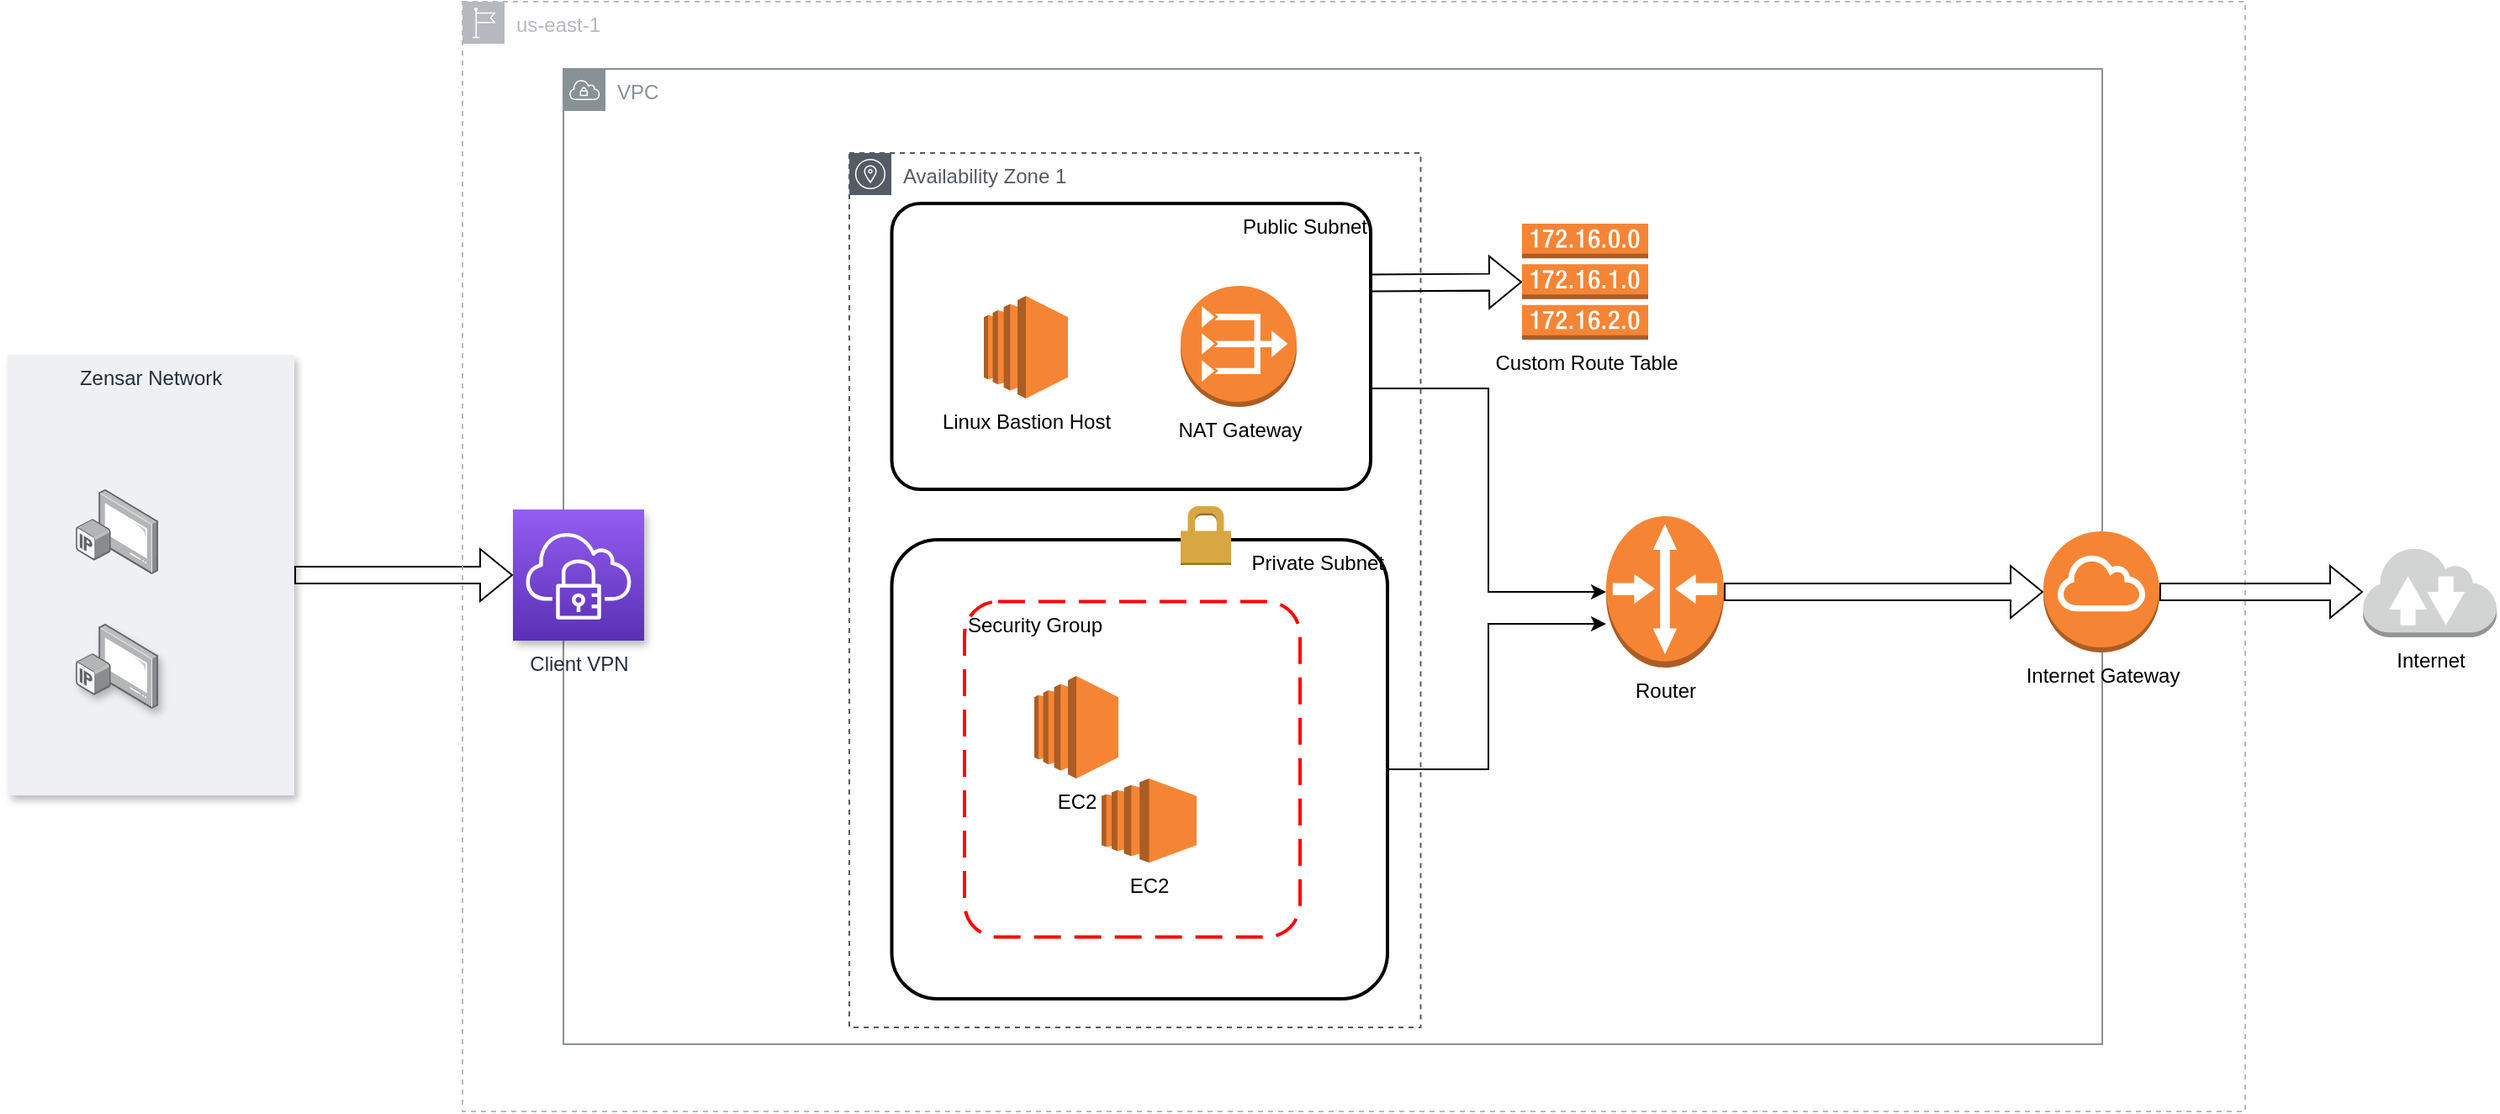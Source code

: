 <mxfile version="20.3.3" type="github" pages="3">
  <diagram id="AxIsbvVjRvXihffBJD2N" name="Page-1">
    <mxGraphModel dx="1773" dy="1705" grid="1" gridSize="10" guides="1" tooltips="1" connect="1" arrows="1" fold="1" page="1" pageScale="1" pageWidth="827" pageHeight="1169" math="0" shadow="0">
      <root>
        <mxCell id="0" />
        <mxCell id="1" parent="0" />
        <mxCell id="D7-wRI5F7GSu051VJa-N-6" style="edgeStyle=none;shape=flexArrow;rounded=0;orthogonalLoop=1;jettySize=auto;html=1;exitX=1;exitY=0.5;exitDx=0;exitDy=0;" parent="1" source="D7-wRI5F7GSu051VJa-N-4" target="D7-wRI5F7GSu051VJa-N-5" edge="1">
          <mxGeometry relative="1" as="geometry" />
        </mxCell>
        <mxCell id="D7-wRI5F7GSu051VJa-N-4" value="Zensar Network" style="fillColor=#EFF0F3;strokeColor=none;dashed=0;verticalAlign=top;fontStyle=0;fontColor=#232F3D;shadow=1;" parent="1" vertex="1">
          <mxGeometry x="-430.4" y="170" width="170.4" height="262" as="geometry" />
        </mxCell>
        <mxCell id="BJrK3le93MI0LKpdmbEM-2" value="us-east-1" style="sketch=0;outlineConnect=0;gradientColor=none;html=1;whiteSpace=wrap;fontSize=12;fontStyle=0;shape=mxgraph.aws4.group;grIcon=mxgraph.aws4.group_region;strokeColor=#B6BABF;fillColor=none;verticalAlign=top;align=left;spacingLeft=30;fontColor=#B6BABF;dashed=1;" parent="1" vertex="1">
          <mxGeometry x="-160" y="-40" width="1060" height="660" as="geometry" />
        </mxCell>
        <mxCell id="BJrK3le93MI0LKpdmbEM-8" value="Availability Zone 1" style="sketch=0;outlineConnect=0;gradientColor=none;html=1;whiteSpace=wrap;fontSize=12;fontStyle=0;shape=mxgraph.aws4.group;grIcon=mxgraph.aws4.group_availability_zone;strokeColor=#545B64;fillColor=none;verticalAlign=top;align=left;spacingLeft=30;fontColor=#545B64;dashed=1;" parent="1" vertex="1">
          <mxGeometry x="70" y="50" width="339.75" height="520" as="geometry" />
        </mxCell>
        <mxCell id="BJrK3le93MI0LKpdmbEM-1" value="VPC" style="sketch=0;outlineConnect=0;gradientColor=none;html=1;whiteSpace=wrap;fontSize=12;fontStyle=0;shape=mxgraph.aws4.group;grIcon=mxgraph.aws4.group_vpc;strokeColor=#879196;fillColor=none;verticalAlign=top;align=left;spacingLeft=30;fontColor=#879196;dashed=0;" parent="1" vertex="1">
          <mxGeometry x="-100" width="915" height="580" as="geometry" />
        </mxCell>
        <mxCell id="BJrK3le93MI0LKpdmbEM-13" value="Security Group" style="rounded=1;arcSize=10;dashed=1;strokeColor=#ff0000;fillColor=none;gradientColor=none;dashPattern=8 4;strokeWidth=2;verticalAlign=top;align=left;" parent="1" vertex="1">
          <mxGeometry x="138.5" y="316.75" width="199.5" height="199.5" as="geometry" />
        </mxCell>
        <mxCell id="BJrK3le93MI0LKpdmbEM-21" style="edgeStyle=orthogonalEdgeStyle;rounded=0;orthogonalLoop=1;jettySize=auto;html=1;" parent="1" source="BJrK3le93MI0LKpdmbEM-12" target="BJrK3le93MI0LKpdmbEM-19" edge="1">
          <mxGeometry relative="1" as="geometry">
            <Array as="points">
              <mxPoint x="450" y="417" />
              <mxPoint x="450" y="330" />
            </Array>
          </mxGeometry>
        </mxCell>
        <mxCell id="BJrK3le93MI0LKpdmbEM-12" value="Private Subnet" style="rounded=1;arcSize=10;dashed=0;fillColor=none;gradientColor=none;strokeWidth=2;verticalAlign=top;align=right;" parent="1" vertex="1">
          <mxGeometry x="95.25" y="280" width="294.75" height="273" as="geometry" />
        </mxCell>
        <mxCell id="BJrK3le93MI0LKpdmbEM-4" value="" style="dashed=0;html=1;shape=mxgraph.aws3.permissions;fillColor=#D9A741;gradientColor=none;dashed=0;" parent="1" vertex="1">
          <mxGeometry x="267" y="260" width="30" height="35" as="geometry" />
        </mxCell>
        <mxCell id="BJrK3le93MI0LKpdmbEM-6" value="EC2" style="outlineConnect=0;dashed=0;verticalLabelPosition=bottom;verticalAlign=top;align=center;html=1;shape=mxgraph.aws3.ec2;fillColor=#F58534;gradientColor=none;" parent="1" vertex="1">
          <mxGeometry x="180" y="361" width="50" height="61" as="geometry" />
        </mxCell>
        <mxCell id="BJrK3le93MI0LKpdmbEM-7" value="EC2" style="outlineConnect=0;dashed=0;verticalLabelPosition=bottom;verticalAlign=top;align=center;html=1;shape=mxgraph.aws3.ec2;fillColor=#F58534;gradientColor=none;" parent="1" vertex="1">
          <mxGeometry x="220" y="422" width="56.5" height="50" as="geometry" />
        </mxCell>
        <mxCell id="BJrK3le93MI0LKpdmbEM-20" style="edgeStyle=orthogonalEdgeStyle;rounded=0;orthogonalLoop=1;jettySize=auto;html=1;exitX=1;exitY=0.5;exitDx=0;exitDy=0;entryX=0;entryY=0.5;entryDx=0;entryDy=0;entryPerimeter=0;" parent="1" source="BJrK3le93MI0LKpdmbEM-16" target="BJrK3le93MI0LKpdmbEM-19" edge="1">
          <mxGeometry relative="1" as="geometry">
            <Array as="points">
              <mxPoint x="380" y="190" />
              <mxPoint x="450" y="190" />
              <mxPoint x="450" y="311" />
            </Array>
          </mxGeometry>
        </mxCell>
        <mxCell id="BJrK3le93MI0LKpdmbEM-28" style="edgeStyle=none;shape=flexArrow;rounded=0;orthogonalLoop=1;jettySize=auto;html=1;" parent="1" target="BJrK3le93MI0LKpdmbEM-18" edge="1">
          <mxGeometry relative="1" as="geometry">
            <mxPoint x="380" y="127.209" as="sourcePoint" />
          </mxGeometry>
        </mxCell>
        <mxCell id="BJrK3le93MI0LKpdmbEM-16" value="Public Subnet" style="rounded=1;arcSize=10;dashed=0;fillColor=none;gradientColor=none;strokeWidth=2;verticalAlign=top;align=right;" parent="1" vertex="1">
          <mxGeometry x="95.25" y="80" width="284.75" height="170" as="geometry" />
        </mxCell>
        <mxCell id="BJrK3le93MI0LKpdmbEM-17" value="NAT Gateway" style="outlineConnect=0;dashed=0;verticalLabelPosition=bottom;verticalAlign=top;align=center;html=1;shape=mxgraph.aws3.vpc_nat_gateway;fillColor=#F58534;gradientColor=none;" parent="1" vertex="1">
          <mxGeometry x="267" y="129" width="69" height="72" as="geometry" />
        </mxCell>
        <mxCell id="BJrK3le93MI0LKpdmbEM-18" value="Custom Route Table" style="outlineConnect=0;dashed=0;verticalLabelPosition=bottom;verticalAlign=top;align=center;html=1;shape=mxgraph.aws3.route_table;fillColor=#F58536;gradientColor=none;" parent="1" vertex="1">
          <mxGeometry x="470" y="92" width="75" height="69" as="geometry" />
        </mxCell>
        <mxCell id="BJrK3le93MI0LKpdmbEM-25" style="edgeStyle=none;shape=flexArrow;rounded=0;orthogonalLoop=1;jettySize=auto;html=1;exitX=1;exitY=0.5;exitDx=0;exitDy=0;exitPerimeter=0;entryX=0;entryY=0.5;entryDx=0;entryDy=0;entryPerimeter=0;" parent="1" source="BJrK3le93MI0LKpdmbEM-19" target="BJrK3le93MI0LKpdmbEM-24" edge="1">
          <mxGeometry relative="1" as="geometry" />
        </mxCell>
        <mxCell id="BJrK3le93MI0LKpdmbEM-19" value="Router" style="outlineConnect=0;dashed=0;verticalLabelPosition=bottom;verticalAlign=top;align=center;html=1;shape=mxgraph.aws3.router;fillColor=#F58534;gradientColor=none;" parent="1" vertex="1">
          <mxGeometry x="520" y="266" width="70" height="90" as="geometry" />
        </mxCell>
        <mxCell id="BJrK3le93MI0LKpdmbEM-27" style="edgeStyle=none;shape=flexArrow;rounded=0;orthogonalLoop=1;jettySize=auto;html=1;" parent="1" source="BJrK3le93MI0LKpdmbEM-24" target="BJrK3le93MI0LKpdmbEM-26" edge="1">
          <mxGeometry relative="1" as="geometry" />
        </mxCell>
        <mxCell id="BJrK3le93MI0LKpdmbEM-24" value="Internet Gateway" style="outlineConnect=0;dashed=0;verticalLabelPosition=bottom;verticalAlign=top;align=center;html=1;shape=mxgraph.aws3.internet_gateway;fillColor=#F58534;gradientColor=none;" parent="1" vertex="1">
          <mxGeometry x="780" y="275" width="69" height="72" as="geometry" />
        </mxCell>
        <mxCell id="BJrK3le93MI0LKpdmbEM-26" value="Internet" style="outlineConnect=0;dashed=0;verticalLabelPosition=bottom;verticalAlign=top;align=center;html=1;shape=mxgraph.aws3.internet_2;fillColor=#D2D3D3;gradientColor=none;" parent="1" vertex="1">
          <mxGeometry x="970" y="284" width="79.5" height="54" as="geometry" />
        </mxCell>
        <mxCell id="D7-wRI5F7GSu051VJa-N-2" value="" style="points=[];aspect=fixed;html=1;align=center;shadow=0;dashed=0;image;image=img/lib/allied_telesis/computer_and_terminals/IP_TV.svg;" parent="1" vertex="1">
          <mxGeometry x="-390" y="250" width="49.2" height="50.4" as="geometry" />
        </mxCell>
        <mxCell id="D7-wRI5F7GSu051VJa-N-3" value="" style="points=[];aspect=fixed;html=1;align=center;shadow=1;dashed=0;image;image=img/lib/allied_telesis/computer_and_terminals/IP_TV.svg;" parent="1" vertex="1">
          <mxGeometry x="-390" y="330" width="49.2" height="50.4" as="geometry" />
        </mxCell>
        <mxCell id="D7-wRI5F7GSu051VJa-N-5" value="Client VPN" style="sketch=0;points=[[0,0,0],[0.25,0,0],[0.5,0,0],[0.75,0,0],[1,0,0],[0,1,0],[0.25,1,0],[0.5,1,0],[0.75,1,0],[1,1,0],[0,0.25,0],[0,0.5,0],[0,0.75,0],[1,0.25,0],[1,0.5,0],[1,0.75,0]];outlineConnect=0;fontColor=#232F3E;gradientColor=#945DF2;gradientDirection=north;fillColor=#5A30B5;strokeColor=#ffffff;dashed=0;verticalLabelPosition=bottom;verticalAlign=top;align=center;html=1;fontSize=12;fontStyle=0;aspect=fixed;shape=mxgraph.aws4.resourceIcon;resIcon=mxgraph.aws4.client_vpn;shadow=1;" parent="1" vertex="1">
          <mxGeometry x="-130" y="262" width="78" height="78" as="geometry" />
        </mxCell>
        <mxCell id="IHiCABmX2Q5fOEHlogPC-1" value="Linux Bastion Host" style="outlineConnect=0;dashed=0;verticalLabelPosition=bottom;verticalAlign=top;align=center;html=1;shape=mxgraph.aws3.ec2;fillColor=#F58534;gradientColor=none;" vertex="1" parent="1">
          <mxGeometry x="150" y="135" width="50" height="61" as="geometry" />
        </mxCell>
      </root>
    </mxGraphModel>
  </diagram>
  <diagram name="Copy of Page-1" id="b5ZkWstMcOkewmqpg0Ry">
    <mxGraphModel dx="1773" dy="1705" grid="1" gridSize="10" guides="1" tooltips="1" connect="1" arrows="1" fold="1" page="1" pageScale="1" pageWidth="827" pageHeight="1169" math="0" shadow="0">
      <root>
        <mxCell id="IfBRLLN11OLvFncDJeYz-0" />
        <mxCell id="IfBRLLN11OLvFncDJeYz-1" parent="IfBRLLN11OLvFncDJeYz-0" />
        <mxCell id="IfBRLLN11OLvFncDJeYz-4" value="us-east-1" style="sketch=0;outlineConnect=0;gradientColor=none;html=1;whiteSpace=wrap;fontSize=12;fontStyle=0;shape=mxgraph.aws4.group;grIcon=mxgraph.aws4.group_region;strokeColor=#B6BABF;fillColor=none;verticalAlign=top;align=left;spacingLeft=30;fontColor=#B6BABF;dashed=1;" parent="IfBRLLN11OLvFncDJeYz-1" vertex="1">
          <mxGeometry x="-350" y="-102.5" width="1230" height="1582.5" as="geometry" />
        </mxCell>
        <mxCell id="IfBRLLN11OLvFncDJeYz-6" value="Dev VPC" style="sketch=0;outlineConnect=0;gradientColor=none;html=1;whiteSpace=wrap;fontSize=12;fontStyle=0;shape=mxgraph.aws4.group;grIcon=mxgraph.aws4.group_vpc;strokeColor=#879196;fillColor=none;verticalAlign=top;align=left;spacingLeft=30;fontColor=#879196;dashed=0;" parent="IfBRLLN11OLvFncDJeYz-1" vertex="1">
          <mxGeometry x="-210" width="1025" height="690" as="geometry" />
        </mxCell>
        <mxCell id="IfBRLLN11OLvFncDJeYz-5" value="Availability Zone 1" style="sketch=0;outlineConnect=0;gradientColor=none;html=1;whiteSpace=wrap;fontSize=12;fontStyle=0;shape=mxgraph.aws4.group;grIcon=mxgraph.aws4.group_availability_zone;strokeColor=#545B64;fillColor=none;verticalAlign=top;align=left;spacingLeft=30;fontColor=#545B64;dashed=1;" parent="IfBRLLN11OLvFncDJeYz-1" vertex="1">
          <mxGeometry x="-140" y="50" width="549.75" height="620" as="geometry" />
        </mxCell>
        <mxCell id="IfBRLLN11OLvFncDJeYz-9" value="Private Subnet" style="rounded=1;arcSize=10;dashed=0;fillColor=none;gradientColor=none;strokeWidth=2;verticalAlign=top;align=right;" parent="IfBRLLN11OLvFncDJeYz-1" vertex="1">
          <mxGeometry x="150" y="280" width="240" height="230" as="geometry" />
        </mxCell>
        <mxCell id="FN4ASxd9f9S_bz-zIkM7-0" style="edgeStyle=orthogonalEdgeStyle;rounded=0;orthogonalLoop=1;jettySize=auto;html=1;" parent="IfBRLLN11OLvFncDJeYz-1" source="IfBRLLN11OLvFncDJeYz-3" target="IfBRLLN11OLvFncDJeYz-25" edge="1">
          <mxGeometry relative="1" as="geometry">
            <Array as="points">
              <mxPoint x="-390" y="630" />
              <mxPoint x="-390" y="290" />
            </Array>
          </mxGeometry>
        </mxCell>
        <mxCell id="FN4ASxd9f9S_bz-zIkM7-1" style="edgeStyle=orthogonalEdgeStyle;rounded=0;orthogonalLoop=1;jettySize=auto;html=1;entryX=0;entryY=0.5;entryDx=0;entryDy=0;entryPerimeter=0;" parent="IfBRLLN11OLvFncDJeYz-1" source="IfBRLLN11OLvFncDJeYz-3" target="I_sQxBT2GihBR5fLG9AF-30" edge="1">
          <mxGeometry relative="1" as="geometry" />
        </mxCell>
        <mxCell id="IfBRLLN11OLvFncDJeYz-3" value="Zensar Network" style="fillColor=#EFF0F3;strokeColor=none;dashed=0;verticalAlign=top;fontStyle=0;fontColor=#232F3D;shadow=1;" parent="IfBRLLN11OLvFncDJeYz-1" vertex="1">
          <mxGeometry x="-700" y="562" width="170.4" height="262" as="geometry" />
        </mxCell>
        <mxCell id="IfBRLLN11OLvFncDJeYz-7" value="Security Group" style="rounded=1;arcSize=10;dashed=1;strokeColor=#ff0000;fillColor=none;gradientColor=none;dashPattern=8 4;strokeWidth=2;verticalAlign=top;align=left;" parent="IfBRLLN11OLvFncDJeYz-1" vertex="1">
          <mxGeometry x="190" y="316.75" width="148" height="173.25" as="geometry" />
        </mxCell>
        <mxCell id="IfBRLLN11OLvFncDJeYz-8" style="edgeStyle=orthogonalEdgeStyle;rounded=0;orthogonalLoop=1;jettySize=auto;html=1;" parent="IfBRLLN11OLvFncDJeYz-1" source="IfBRLLN11OLvFncDJeYz-9" edge="1">
          <mxGeometry relative="1" as="geometry">
            <Array as="points">
              <mxPoint x="450" y="417" />
              <mxPoint x="450" y="330" />
            </Array>
            <mxPoint x="450" y="290" as="targetPoint" />
          </mxGeometry>
        </mxCell>
        <mxCell id="IfBRLLN11OLvFncDJeYz-10" value="" style="dashed=0;html=1;shape=mxgraph.aws3.permissions;fillColor=#D9A741;gradientColor=none;dashed=0;" parent="IfBRLLN11OLvFncDJeYz-1" vertex="1">
          <mxGeometry x="267" y="260" width="30" height="35" as="geometry" />
        </mxCell>
        <mxCell id="IfBRLLN11OLvFncDJeYz-11" value="EC2" style="outlineConnect=0;dashed=0;verticalLabelPosition=bottom;verticalAlign=top;align=center;html=1;shape=mxgraph.aws3.ec2;fillColor=#F58534;gradientColor=none;" parent="IfBRLLN11OLvFncDJeYz-1" vertex="1">
          <mxGeometry x="190" y="347" width="50" height="61" as="geometry" />
        </mxCell>
        <mxCell id="IfBRLLN11OLvFncDJeYz-12" value="EC2" style="outlineConnect=0;dashed=0;verticalLabelPosition=bottom;verticalAlign=top;align=center;html=1;shape=mxgraph.aws3.ec2;fillColor=#F58534;gradientColor=none;" parent="IfBRLLN11OLvFncDJeYz-1" vertex="1">
          <mxGeometry x="253.75" y="400" width="56.5" height="50" as="geometry" />
        </mxCell>
        <mxCell id="IfBRLLN11OLvFncDJeYz-13" style="edgeStyle=orthogonalEdgeStyle;rounded=0;orthogonalLoop=1;jettySize=auto;html=1;exitX=1;exitY=0.5;exitDx=0;exitDy=0;entryX=0;entryY=0.5;entryDx=0;entryDy=0;entryPerimeter=0;" parent="IfBRLLN11OLvFncDJeYz-1" source="IfBRLLN11OLvFncDJeYz-15" target="IfBRLLN11OLvFncDJeYz-19" edge="1">
          <mxGeometry relative="1" as="geometry" />
        </mxCell>
        <mxCell id="IfBRLLN11OLvFncDJeYz-14" style="edgeStyle=none;shape=flexArrow;rounded=0;orthogonalLoop=1;jettySize=auto;html=1;" parent="IfBRLLN11OLvFncDJeYz-1" target="IfBRLLN11OLvFncDJeYz-17" edge="1">
          <mxGeometry relative="1" as="geometry">
            <mxPoint x="380" y="127.209" as="sourcePoint" />
          </mxGeometry>
        </mxCell>
        <mxCell id="IfBRLLN11OLvFncDJeYz-15" value="Public Subnet" style="rounded=1;arcSize=10;dashed=0;fillColor=none;gradientColor=none;strokeWidth=2;verticalAlign=top;align=right;" parent="IfBRLLN11OLvFncDJeYz-1" vertex="1">
          <mxGeometry x="95.25" y="80" width="284.75" height="170" as="geometry" />
        </mxCell>
        <mxCell id="IfBRLLN11OLvFncDJeYz-16" value="NAT Gateway" style="outlineConnect=0;dashed=0;verticalLabelPosition=bottom;verticalAlign=top;align=center;html=1;shape=mxgraph.aws3.vpc_nat_gateway;fillColor=#F58534;gradientColor=none;" parent="IfBRLLN11OLvFncDJeYz-1" vertex="1">
          <mxGeometry x="267" y="129" width="69" height="72" as="geometry" />
        </mxCell>
        <mxCell id="IfBRLLN11OLvFncDJeYz-17" value="Custom Route Table" style="outlineConnect=0;dashed=0;verticalLabelPosition=bottom;verticalAlign=top;align=center;html=1;shape=mxgraph.aws3.route_table;fillColor=#F58536;gradientColor=none;" parent="IfBRLLN11OLvFncDJeYz-1" vertex="1">
          <mxGeometry x="470" y="92" width="75" height="69" as="geometry" />
        </mxCell>
        <mxCell id="IfBRLLN11OLvFncDJeYz-18" style="edgeStyle=none;shape=flexArrow;rounded=0;orthogonalLoop=1;jettySize=auto;html=1;exitX=1;exitY=0.5;exitDx=0;exitDy=0;exitPerimeter=0;entryX=0;entryY=0.5;entryDx=0;entryDy=0;entryPerimeter=0;" parent="IfBRLLN11OLvFncDJeYz-1" source="IfBRLLN11OLvFncDJeYz-19" target="IfBRLLN11OLvFncDJeYz-21" edge="1">
          <mxGeometry relative="1" as="geometry" />
        </mxCell>
        <mxCell id="IfBRLLN11OLvFncDJeYz-19" value="Router" style="outlineConnect=0;dashed=0;verticalLabelPosition=bottom;verticalAlign=top;align=center;html=1;shape=mxgraph.aws3.router;fillColor=#F58534;gradientColor=none;" parent="IfBRLLN11OLvFncDJeYz-1" vertex="1">
          <mxGeometry x="520" y="266" width="70" height="90" as="geometry" />
        </mxCell>
        <mxCell id="IfBRLLN11OLvFncDJeYz-20" style="edgeStyle=none;shape=flexArrow;rounded=0;orthogonalLoop=1;jettySize=auto;html=1;" parent="IfBRLLN11OLvFncDJeYz-1" source="IfBRLLN11OLvFncDJeYz-21" target="IfBRLLN11OLvFncDJeYz-22" edge="1">
          <mxGeometry relative="1" as="geometry" />
        </mxCell>
        <mxCell id="IfBRLLN11OLvFncDJeYz-21" value="Internet Gateway" style="outlineConnect=0;dashed=0;verticalLabelPosition=bottom;verticalAlign=top;align=center;html=1;shape=mxgraph.aws3.internet_gateway;fillColor=#F58534;gradientColor=none;" parent="IfBRLLN11OLvFncDJeYz-1" vertex="1">
          <mxGeometry x="780" y="275" width="69" height="72" as="geometry" />
        </mxCell>
        <mxCell id="IfBRLLN11OLvFncDJeYz-22" value="Internet" style="outlineConnect=0;dashed=0;verticalLabelPosition=bottom;verticalAlign=top;align=center;html=1;shape=mxgraph.aws3.internet_2;fillColor=#D2D3D3;gradientColor=none;" parent="IfBRLLN11OLvFncDJeYz-1" vertex="1">
          <mxGeometry x="1040" y="690" width="79.5" height="54" as="geometry" />
        </mxCell>
        <mxCell id="IfBRLLN11OLvFncDJeYz-23" value="" style="points=[];aspect=fixed;html=1;align=center;shadow=0;dashed=0;image;image=img/lib/allied_telesis/computer_and_terminals/IP_TV.svg;" parent="IfBRLLN11OLvFncDJeYz-1" vertex="1">
          <mxGeometry x="-655.4" y="621.6" width="49.2" height="50.4" as="geometry" />
        </mxCell>
        <mxCell id="IfBRLLN11OLvFncDJeYz-24" value="" style="points=[];aspect=fixed;html=1;align=center;shadow=1;dashed=0;image;image=img/lib/allied_telesis/computer_and_terminals/IP_TV.svg;" parent="IfBRLLN11OLvFncDJeYz-1" vertex="1">
          <mxGeometry x="-655.4" y="701.6" width="49.2" height="50.4" as="geometry" />
        </mxCell>
        <mxCell id="IfBRLLN11OLvFncDJeYz-25" value="Client VPN" style="sketch=0;points=[[0,0,0],[0.25,0,0],[0.5,0,0],[0.75,0,0],[1,0,0],[0,1,0],[0.25,1,0],[0.5,1,0],[0.75,1,0],[1,1,0],[0,0.25,0],[0,0.5,0],[0,0.75,0],[1,0.25,0],[1,0.5,0],[1,0.75,0]];outlineConnect=0;fontColor=#232F3E;gradientColor=#945DF2;gradientDirection=north;fillColor=#5A30B5;strokeColor=#ffffff;dashed=0;verticalLabelPosition=bottom;verticalAlign=top;align=center;html=1;fontSize=12;fontStyle=0;aspect=fixed;shape=mxgraph.aws4.resourceIcon;resIcon=mxgraph.aws4.client_vpn;shadow=1;" parent="IfBRLLN11OLvFncDJeYz-1" vertex="1">
          <mxGeometry x="-254.2" y="253" width="78" height="78" as="geometry" />
        </mxCell>
        <mxCell id="I_sQxBT2GihBR5fLG9AF-2" value="Private Subnet" style="rounded=1;arcSize=10;dashed=0;fillColor=none;gradientColor=none;strokeWidth=2;verticalAlign=top;align=right;" parent="IfBRLLN11OLvFncDJeYz-1" vertex="1">
          <mxGeometry x="-103" y="284" width="240" height="230" as="geometry" />
        </mxCell>
        <mxCell id="I_sQxBT2GihBR5fLG9AF-3" value="Security Group" style="rounded=1;arcSize=10;dashed=1;strokeColor=#ff0000;fillColor=none;gradientColor=none;dashPattern=8 4;strokeWidth=2;verticalAlign=top;align=left;" parent="IfBRLLN11OLvFncDJeYz-1" vertex="1">
          <mxGeometry x="-63" y="320.75" width="148" height="173.25" as="geometry" />
        </mxCell>
        <mxCell id="I_sQxBT2GihBR5fLG9AF-6" value="" style="dashed=0;html=1;shape=mxgraph.aws3.permissions;fillColor=#D9A741;gradientColor=none;dashed=0;" parent="IfBRLLN11OLvFncDJeYz-1" vertex="1">
          <mxGeometry x="10" y="265.6" width="30" height="35" as="geometry" />
        </mxCell>
        <mxCell id="I_sQxBT2GihBR5fLG9AF-7" value="RDS" style="outlineConnect=0;dashed=0;verticalLabelPosition=bottom;verticalAlign=top;align=center;html=1;shape=mxgraph.aws3.rds;fillColor=#2E73B8;gradientColor=none;" parent="IfBRLLN11OLvFncDJeYz-1" vertex="1">
          <mxGeometry x="-32" y="359" width="72" height="81" as="geometry" />
        </mxCell>
        <mxCell id="I_sQxBT2GihBR5fLG9AF-10" value="AT VPC" style="sketch=0;outlineConnect=0;gradientColor=none;html=1;whiteSpace=wrap;fontSize=12;fontStyle=0;shape=mxgraph.aws4.group;grIcon=mxgraph.aws4.group_vpc;strokeColor=#879196;fillColor=none;verticalAlign=top;align=left;spacingLeft=30;fontColor=#879196;dashed=0;" parent="IfBRLLN11OLvFncDJeYz-1" vertex="1">
          <mxGeometry x="-209" y="732" width="1025" height="690" as="geometry" />
        </mxCell>
        <mxCell id="I_sQxBT2GihBR5fLG9AF-11" value="Availability Zone 1" style="sketch=0;outlineConnect=0;gradientColor=none;html=1;whiteSpace=wrap;fontSize=12;fontStyle=0;shape=mxgraph.aws4.group;grIcon=mxgraph.aws4.group_availability_zone;strokeColor=#545B64;fillColor=none;verticalAlign=top;align=left;spacingLeft=30;fontColor=#545B64;dashed=1;" parent="IfBRLLN11OLvFncDJeYz-1" vertex="1">
          <mxGeometry x="-139" y="782" width="549.75" height="620" as="geometry" />
        </mxCell>
        <mxCell id="I_sQxBT2GihBR5fLG9AF-12" value="Private Subnet" style="rounded=1;arcSize=10;dashed=0;fillColor=none;gradientColor=none;strokeWidth=2;verticalAlign=top;align=right;" parent="IfBRLLN11OLvFncDJeYz-1" vertex="1">
          <mxGeometry x="151" y="1012" width="240" height="230" as="geometry" />
        </mxCell>
        <mxCell id="I_sQxBT2GihBR5fLG9AF-13" value="Security Group" style="rounded=1;arcSize=10;dashed=1;strokeColor=#ff0000;fillColor=none;gradientColor=none;dashPattern=8 4;strokeWidth=2;verticalAlign=top;align=left;" parent="IfBRLLN11OLvFncDJeYz-1" vertex="1">
          <mxGeometry x="191" y="1048.75" width="148" height="173.25" as="geometry" />
        </mxCell>
        <mxCell id="I_sQxBT2GihBR5fLG9AF-14" style="edgeStyle=orthogonalEdgeStyle;rounded=0;orthogonalLoop=1;jettySize=auto;html=1;" parent="IfBRLLN11OLvFncDJeYz-1" source="I_sQxBT2GihBR5fLG9AF-12" edge="1">
          <mxGeometry relative="1" as="geometry">
            <Array as="points">
              <mxPoint x="451" y="1149" />
              <mxPoint x="451" y="1062" />
            </Array>
            <mxPoint x="451" y="1022" as="targetPoint" />
          </mxGeometry>
        </mxCell>
        <mxCell id="I_sQxBT2GihBR5fLG9AF-15" value="" style="dashed=0;html=1;shape=mxgraph.aws3.permissions;fillColor=#D9A741;gradientColor=none;dashed=0;" parent="IfBRLLN11OLvFncDJeYz-1" vertex="1">
          <mxGeometry x="268" y="992" width="30" height="35" as="geometry" />
        </mxCell>
        <mxCell id="I_sQxBT2GihBR5fLG9AF-16" value="EC2" style="outlineConnect=0;dashed=0;verticalLabelPosition=bottom;verticalAlign=top;align=center;html=1;shape=mxgraph.aws3.ec2;fillColor=#F58534;gradientColor=none;" parent="IfBRLLN11OLvFncDJeYz-1" vertex="1">
          <mxGeometry x="191" y="1079" width="50" height="61" as="geometry" />
        </mxCell>
        <mxCell id="I_sQxBT2GihBR5fLG9AF-17" value="EC2" style="outlineConnect=0;dashed=0;verticalLabelPosition=bottom;verticalAlign=top;align=center;html=1;shape=mxgraph.aws3.ec2;fillColor=#F58534;gradientColor=none;" parent="IfBRLLN11OLvFncDJeYz-1" vertex="1">
          <mxGeometry x="254.75" y="1132" width="56.5" height="50" as="geometry" />
        </mxCell>
        <mxCell id="I_sQxBT2GihBR5fLG9AF-18" style="edgeStyle=orthogonalEdgeStyle;rounded=0;orthogonalLoop=1;jettySize=auto;html=1;exitX=1;exitY=0.5;exitDx=0;exitDy=0;entryX=0;entryY=0.5;entryDx=0;entryDy=0;entryPerimeter=0;" parent="IfBRLLN11OLvFncDJeYz-1" source="I_sQxBT2GihBR5fLG9AF-20" target="I_sQxBT2GihBR5fLG9AF-24" edge="1">
          <mxGeometry relative="1" as="geometry" />
        </mxCell>
        <mxCell id="I_sQxBT2GihBR5fLG9AF-19" style="edgeStyle=none;shape=flexArrow;rounded=0;orthogonalLoop=1;jettySize=auto;html=1;" parent="IfBRLLN11OLvFncDJeYz-1" target="I_sQxBT2GihBR5fLG9AF-22" edge="1">
          <mxGeometry relative="1" as="geometry">
            <mxPoint x="381" y="859.209" as="sourcePoint" />
          </mxGeometry>
        </mxCell>
        <mxCell id="I_sQxBT2GihBR5fLG9AF-20" value="Public Subnet" style="rounded=1;arcSize=10;dashed=0;fillColor=none;gradientColor=none;strokeWidth=2;verticalAlign=top;align=right;" parent="IfBRLLN11OLvFncDJeYz-1" vertex="1">
          <mxGeometry x="96.25" y="812" width="284.75" height="170" as="geometry" />
        </mxCell>
        <mxCell id="I_sQxBT2GihBR5fLG9AF-21" value="NAT Gateway" style="outlineConnect=0;dashed=0;verticalLabelPosition=bottom;verticalAlign=top;align=center;html=1;shape=mxgraph.aws3.vpc_nat_gateway;fillColor=#F58534;gradientColor=none;" parent="IfBRLLN11OLvFncDJeYz-1" vertex="1">
          <mxGeometry x="268" y="861" width="69" height="72" as="geometry" />
        </mxCell>
        <mxCell id="I_sQxBT2GihBR5fLG9AF-22" value="Custom Route Table" style="outlineConnect=0;dashed=0;verticalLabelPosition=bottom;verticalAlign=top;align=center;html=1;shape=mxgraph.aws3.route_table;fillColor=#F58536;gradientColor=none;" parent="IfBRLLN11OLvFncDJeYz-1" vertex="1">
          <mxGeometry x="471" y="824" width="75" height="69" as="geometry" />
        </mxCell>
        <mxCell id="I_sQxBT2GihBR5fLG9AF-23" style="edgeStyle=none;shape=flexArrow;rounded=0;orthogonalLoop=1;jettySize=auto;html=1;exitX=1;exitY=0.5;exitDx=0;exitDy=0;exitPerimeter=0;entryX=0;entryY=0.5;entryDx=0;entryDy=0;entryPerimeter=0;" parent="IfBRLLN11OLvFncDJeYz-1" source="I_sQxBT2GihBR5fLG9AF-24" target="I_sQxBT2GihBR5fLG9AF-26" edge="1">
          <mxGeometry relative="1" as="geometry" />
        </mxCell>
        <mxCell id="I_sQxBT2GihBR5fLG9AF-24" value="Router" style="outlineConnect=0;dashed=0;verticalLabelPosition=bottom;verticalAlign=top;align=center;html=1;shape=mxgraph.aws3.router;fillColor=#F58534;gradientColor=none;" parent="IfBRLLN11OLvFncDJeYz-1" vertex="1">
          <mxGeometry x="521" y="998" width="70" height="90" as="geometry" />
        </mxCell>
        <mxCell id="I_sQxBT2GihBR5fLG9AF-25" style="edgeStyle=none;shape=flexArrow;rounded=0;orthogonalLoop=1;jettySize=auto;html=1;" parent="IfBRLLN11OLvFncDJeYz-1" source="I_sQxBT2GihBR5fLG9AF-26" target="IfBRLLN11OLvFncDJeYz-22" edge="1">
          <mxGeometry relative="1" as="geometry" />
        </mxCell>
        <mxCell id="I_sQxBT2GihBR5fLG9AF-26" value="Internet Gateway" style="outlineConnect=0;dashed=0;verticalLabelPosition=bottom;verticalAlign=top;align=center;html=1;shape=mxgraph.aws3.internet_gateway;fillColor=#F58534;gradientColor=none;" parent="IfBRLLN11OLvFncDJeYz-1" vertex="1">
          <mxGeometry x="781" y="1007" width="69" height="72" as="geometry" />
        </mxCell>
        <mxCell id="I_sQxBT2GihBR5fLG9AF-30" value="Client VPN" style="sketch=0;points=[[0,0,0],[0.25,0,0],[0.5,0,0],[0.75,0,0],[1,0,0],[0,1,0],[0.25,1,0],[0.5,1,0],[0.75,1,0],[1,1,0],[0,0.25,0],[0,0.5,0],[0,0.75,0],[1,0.25,0],[1,0.5,0],[1,0.75,0]];outlineConnect=0;fontColor=#232F3E;gradientColor=#945DF2;gradientDirection=north;fillColor=#5A30B5;strokeColor=#ffffff;dashed=0;verticalLabelPosition=bottom;verticalAlign=top;align=center;html=1;fontSize=12;fontStyle=0;aspect=fixed;shape=mxgraph.aws4.resourceIcon;resIcon=mxgraph.aws4.client_vpn;shadow=1;" parent="IfBRLLN11OLvFncDJeYz-1" vertex="1">
          <mxGeometry x="-253.2" y="985" width="78" height="78" as="geometry" />
        </mxCell>
        <mxCell id="I_sQxBT2GihBR5fLG9AF-31" value="Private Subnet" style="rounded=1;arcSize=10;dashed=0;fillColor=none;gradientColor=none;strokeWidth=2;verticalAlign=top;align=right;" parent="IfBRLLN11OLvFncDJeYz-1" vertex="1">
          <mxGeometry x="-102" y="1016" width="240" height="230" as="geometry" />
        </mxCell>
        <mxCell id="I_sQxBT2GihBR5fLG9AF-32" value="Security Group" style="rounded=1;arcSize=10;dashed=1;strokeColor=#ff0000;fillColor=none;gradientColor=none;dashPattern=8 4;strokeWidth=2;verticalAlign=top;align=left;" parent="IfBRLLN11OLvFncDJeYz-1" vertex="1">
          <mxGeometry x="-62" y="1052.75" width="148" height="173.25" as="geometry" />
        </mxCell>
        <mxCell id="I_sQxBT2GihBR5fLG9AF-33" value="" style="dashed=0;html=1;shape=mxgraph.aws3.permissions;fillColor=#D9A741;gradientColor=none;dashed=0;" parent="IfBRLLN11OLvFncDJeYz-1" vertex="1">
          <mxGeometry x="11" y="997.6" width="30" height="35" as="geometry" />
        </mxCell>
        <mxCell id="I_sQxBT2GihBR5fLG9AF-34" value="RDS" style="outlineConnect=0;dashed=0;verticalLabelPosition=bottom;verticalAlign=top;align=center;html=1;shape=mxgraph.aws3.rds;fillColor=#2E73B8;gradientColor=none;" parent="IfBRLLN11OLvFncDJeYz-1" vertex="1">
          <mxGeometry x="-31" y="1091" width="72" height="81" as="geometry" />
        </mxCell>
      </root>
    </mxGraphModel>
  </diagram>
  <diagram name="bastion" id="8A7XYBQxlTzoIDVEHbru">
    <mxGraphModel dx="1773" dy="1648" grid="1" gridSize="10" guides="1" tooltips="1" connect="1" arrows="1" fold="1" page="1" pageScale="1" pageWidth="827" pageHeight="1169" math="0" shadow="0">
      <root>
        <mxCell id="sw7C7JWS0YT1kevJasVf-0" />
        <mxCell id="sw7C7JWS0YT1kevJasVf-1" parent="sw7C7JWS0YT1kevJasVf-0" />
        <mxCell id="sw7C7JWS0YT1kevJasVf-4" value="ap-south-1a" style="sketch=0;outlineConnect=0;gradientColor=none;html=1;whiteSpace=wrap;fontSize=12;fontStyle=0;shape=mxgraph.aws4.group;grIcon=mxgraph.aws4.group_availability_zone;strokeColor=#545B64;fillColor=none;verticalAlign=top;align=left;spacingLeft=30;fontColor=#545B64;dashed=1;" vertex="1" parent="sw7C7JWS0YT1kevJasVf-1">
          <mxGeometry x="-140" y="50" width="549.75" height="620" as="geometry" />
        </mxCell>
        <mxCell id="I2A25Exymc0LFGuXCZbu-0" value="Dev VPC" style="sketch=0;outlineConnect=0;gradientColor=none;html=1;whiteSpace=wrap;fontSize=12;fontStyle=0;shape=mxgraph.aws4.group;grIcon=mxgraph.aws4.group_vpc;strokeColor=#879196;fillColor=none;verticalAlign=top;align=left;spacingLeft=30;fontColor=#879196;dashed=0;" vertex="1" parent="sw7C7JWS0YT1kevJasVf-1">
          <mxGeometry x="-212" y="-10" width="1025" height="715" as="geometry" />
        </mxCell>
        <mxCell id="sw7C7JWS0YT1kevJasVf-2" value="ap-south-1" style="sketch=0;outlineConnect=0;gradientColor=none;html=1;whiteSpace=wrap;fontSize=12;fontStyle=0;shape=mxgraph.aws4.group;grIcon=mxgraph.aws4.group_region;strokeColor=#B6BABF;fillColor=none;verticalAlign=top;align=left;spacingLeft=30;fontColor=#B6BABF;dashed=1;" vertex="1" parent="sw7C7JWS0YT1kevJasVf-1">
          <mxGeometry x="-370" y="-98.25" width="1230" height="1582.5" as="geometry" />
        </mxCell>
        <mxCell id="sw7C7JWS0YT1kevJasVf-16" value="Public Subnet" style="rounded=1;arcSize=10;dashed=0;fillColor=none;gradientColor=none;strokeWidth=2;verticalAlign=top;align=right;" vertex="1" parent="sw7C7JWS0YT1kevJasVf-1">
          <mxGeometry x="20" y="80" width="350.75" height="170" as="geometry" />
        </mxCell>
        <mxCell id="I2A25Exymc0LFGuXCZbu-1" style="edgeStyle=orthogonalEdgeStyle;rounded=0;orthogonalLoop=1;jettySize=auto;html=1;exitX=0.575;exitY=1.015;exitDx=0;exitDy=0;exitPerimeter=0;" edge="1" parent="sw7C7JWS0YT1kevJasVf-1" source="oknngxtYJa4LEGV81_1g-5" target="sw7C7JWS0YT1kevJasVf-30">
          <mxGeometry relative="1" as="geometry">
            <Array as="points">
              <mxPoint x="164" y="230" />
              <mxPoint x="150" y="230" />
              <mxPoint x="150" y="360" />
              <mxPoint x="-5" y="360" />
            </Array>
          </mxGeometry>
        </mxCell>
        <mxCell id="I2A25Exymc0LFGuXCZbu-2" style="edgeStyle=orthogonalEdgeStyle;rounded=0;orthogonalLoop=1;jettySize=auto;html=1;exitX=0.5;exitY=1;exitDx=0;exitDy=0;exitPerimeter=0;" edge="1" parent="sw7C7JWS0YT1kevJasVf-1">
          <mxGeometry relative="1" as="geometry">
            <mxPoint x="138" y="191" as="sourcePoint" />
            <mxPoint x="239" y="477" as="targetPoint" />
            <Array as="points">
              <mxPoint x="149" y="360" />
              <mxPoint x="239" y="360" />
            </Array>
          </mxGeometry>
        </mxCell>
        <mxCell id="oknngxtYJa4LEGV81_1g-5" value="Bastion Security Group" style="rounded=1;arcSize=10;dashed=1;strokeColor=#ff0000;fillColor=none;gradientColor=none;dashPattern=8 4;strokeWidth=2;verticalAlign=top;align=left;" vertex="1" parent="sw7C7JWS0YT1kevJasVf-1">
          <mxGeometry x="50" y="92.75" width="199" height="137.25" as="geometry" />
        </mxCell>
        <mxCell id="oknngxtYJa4LEGV81_1g-9" style="edgeStyle=orthogonalEdgeStyle;rounded=0;orthogonalLoop=1;jettySize=auto;html=1;" edge="1" parent="sw7C7JWS0YT1kevJasVf-1" source="sw7C7JWS0YT1kevJasVf-5">
          <mxGeometry relative="1" as="geometry">
            <mxPoint x="450" y="250" as="targetPoint" />
          </mxGeometry>
        </mxCell>
        <mxCell id="sw7C7JWS0YT1kevJasVf-5" value="Private Subnet 2" style="rounded=1;arcSize=10;dashed=0;fillColor=none;gradientColor=none;strokeWidth=2;verticalAlign=top;align=right;" vertex="1" parent="sw7C7JWS0YT1kevJasVf-1">
          <mxGeometry x="147" y="410" width="240" height="230" as="geometry" />
        </mxCell>
        <mxCell id="sw7C7JWS0YT1kevJasVf-7" style="edgeStyle=orthogonalEdgeStyle;rounded=0;orthogonalLoop=1;jettySize=auto;html=1;" edge="1" parent="sw7C7JWS0YT1kevJasVf-1" source="sw7C7JWS0YT1kevJasVf-8" target="oknngxtYJa4LEGV81_1g-8">
          <mxGeometry relative="1" as="geometry">
            <mxPoint x="-253.2" y="1024" as="targetPoint" />
            <Array as="points">
              <mxPoint x="-350" y="693" />
              <mxPoint x="-350" y="898" />
            </Array>
          </mxGeometry>
        </mxCell>
        <mxCell id="oknngxtYJa4LEGV81_1g-6" style="edgeStyle=orthogonalEdgeStyle;rounded=0;orthogonalLoop=1;jettySize=auto;html=1;" edge="1" parent="sw7C7JWS0YT1kevJasVf-1" source="sw7C7JWS0YT1kevJasVf-8" target="oknngxtYJa4LEGV81_1g-0">
          <mxGeometry relative="1" as="geometry">
            <Array as="points">
              <mxPoint x="-350" y="640" />
              <mxPoint x="-350" y="160" />
            </Array>
          </mxGeometry>
        </mxCell>
        <mxCell id="sw7C7JWS0YT1kevJasVf-8" value="Zensar Network" style="fillColor=#EFF0F3;strokeColor=none;dashed=0;verticalAlign=top;fontStyle=0;fontColor=#232F3D;shadow=1;" vertex="1" parent="sw7C7JWS0YT1kevJasVf-1">
          <mxGeometry x="-700" y="562" width="170.4" height="262" as="geometry" />
        </mxCell>
        <mxCell id="sw7C7JWS0YT1kevJasVf-9" value="Private Security Group" style="rounded=1;arcSize=10;dashed=1;strokeColor=#ff0000;fillColor=none;gradientColor=none;dashPattern=8 4;strokeWidth=2;verticalAlign=top;align=left;" vertex="1" parent="sw7C7JWS0YT1kevJasVf-1">
          <mxGeometry x="181" y="446.75" width="148" height="173.25" as="geometry" />
        </mxCell>
        <mxCell id="sw7C7JWS0YT1kevJasVf-11" value="" style="dashed=0;html=1;shape=mxgraph.aws3.permissions;fillColor=#D9A741;gradientColor=none;dashed=0;" vertex="1" parent="sw7C7JWS0YT1kevJasVf-1">
          <mxGeometry x="175.75" y="390" width="30" height="35" as="geometry" />
        </mxCell>
        <mxCell id="sw7C7JWS0YT1kevJasVf-12" value="EC2" style="outlineConnect=0;dashed=0;verticalLabelPosition=bottom;verticalAlign=top;align=center;html=1;shape=mxgraph.aws3.ec2;fillColor=#F58534;gradientColor=none;" vertex="1" parent="sw7C7JWS0YT1kevJasVf-1">
          <mxGeometry x="211.38" y="477" width="50" height="61" as="geometry" />
        </mxCell>
        <mxCell id="sw7C7JWS0YT1kevJasVf-13" value="EC2" style="outlineConnect=0;dashed=0;verticalLabelPosition=bottom;verticalAlign=top;align=center;html=1;shape=mxgraph.aws3.ec2;fillColor=#F58534;gradientColor=none;" vertex="1" parent="sw7C7JWS0YT1kevJasVf-1">
          <mxGeometry x="240.75" y="512" width="56.5" height="50" as="geometry" />
        </mxCell>
        <mxCell id="sw7C7JWS0YT1kevJasVf-14" style="edgeStyle=orthogonalEdgeStyle;rounded=0;orthogonalLoop=1;jettySize=auto;html=1;exitX=1;exitY=0.5;exitDx=0;exitDy=0;entryX=0;entryY=0.5;entryDx=0;entryDy=0;entryPerimeter=0;" edge="1" parent="sw7C7JWS0YT1kevJasVf-1" source="sw7C7JWS0YT1kevJasVf-16" target="sw7C7JWS0YT1kevJasVf-20">
          <mxGeometry relative="1" as="geometry">
            <Array as="points">
              <mxPoint x="450" y="165" />
              <mxPoint x="450" y="311" />
            </Array>
          </mxGeometry>
        </mxCell>
        <mxCell id="sw7C7JWS0YT1kevJasVf-15" style="edgeStyle=none;shape=flexArrow;rounded=0;orthogonalLoop=1;jettySize=auto;html=1;" edge="1" parent="sw7C7JWS0YT1kevJasVf-1">
          <mxGeometry relative="1" as="geometry">
            <mxPoint x="370" y="126" as="sourcePoint" />
            <mxPoint x="470" y="126.403" as="targetPoint" />
          </mxGeometry>
        </mxCell>
        <mxCell id="sw7C7JWS0YT1kevJasVf-17" value="NAT Gateway" style="outlineConnect=0;dashed=0;verticalLabelPosition=bottom;verticalAlign=top;align=center;html=1;shape=mxgraph.aws3.vpc_nat_gateway;fillColor=#F58534;gradientColor=none;" vertex="1" parent="sw7C7JWS0YT1kevJasVf-1">
          <mxGeometry x="267" y="129" width="69" height="72" as="geometry" />
        </mxCell>
        <mxCell id="sw7C7JWS0YT1kevJasVf-18" value="Custom Route Table" style="outlineConnect=0;dashed=0;verticalLabelPosition=bottom;verticalAlign=top;align=center;html=1;shape=mxgraph.aws3.route_table;fillColor=#F58536;gradientColor=none;" vertex="1" parent="sw7C7JWS0YT1kevJasVf-1">
          <mxGeometry x="470" y="92" width="75" height="69" as="geometry" />
        </mxCell>
        <mxCell id="sw7C7JWS0YT1kevJasVf-19" style="edgeStyle=none;shape=flexArrow;rounded=0;orthogonalLoop=1;jettySize=auto;html=1;exitX=1;exitY=0.5;exitDx=0;exitDy=0;exitPerimeter=0;entryX=0;entryY=0.5;entryDx=0;entryDy=0;entryPerimeter=0;" edge="1" parent="sw7C7JWS0YT1kevJasVf-1" source="sw7C7JWS0YT1kevJasVf-20" target="sw7C7JWS0YT1kevJasVf-22">
          <mxGeometry relative="1" as="geometry" />
        </mxCell>
        <mxCell id="sw7C7JWS0YT1kevJasVf-20" value="Router" style="outlineConnect=0;dashed=0;verticalLabelPosition=bottom;verticalAlign=top;align=center;html=1;shape=mxgraph.aws3.router;fillColor=#F58534;gradientColor=none;" vertex="1" parent="sw7C7JWS0YT1kevJasVf-1">
          <mxGeometry x="520" y="266" width="70" height="90" as="geometry" />
        </mxCell>
        <mxCell id="sw7C7JWS0YT1kevJasVf-21" style="edgeStyle=none;shape=flexArrow;rounded=0;orthogonalLoop=1;jettySize=auto;html=1;" edge="1" parent="sw7C7JWS0YT1kevJasVf-1" source="sw7C7JWS0YT1kevJasVf-22" target="sw7C7JWS0YT1kevJasVf-23">
          <mxGeometry relative="1" as="geometry" />
        </mxCell>
        <mxCell id="sw7C7JWS0YT1kevJasVf-22" value="Internet Gateway" style="outlineConnect=0;dashed=0;verticalLabelPosition=bottom;verticalAlign=top;align=center;html=1;shape=mxgraph.aws3.internet_gateway;fillColor=#F58534;gradientColor=none;" vertex="1" parent="sw7C7JWS0YT1kevJasVf-1">
          <mxGeometry x="780" y="275" width="69" height="72" as="geometry" />
        </mxCell>
        <mxCell id="sw7C7JWS0YT1kevJasVf-23" value="Internet" style="outlineConnect=0;dashed=0;verticalLabelPosition=bottom;verticalAlign=top;align=center;html=1;shape=mxgraph.aws3.internet_2;fillColor=#D2D3D3;gradientColor=none;" vertex="1" parent="sw7C7JWS0YT1kevJasVf-1">
          <mxGeometry x="1040" y="690" width="79.5" height="54" as="geometry" />
        </mxCell>
        <mxCell id="sw7C7JWS0YT1kevJasVf-24" value="" style="points=[];aspect=fixed;html=1;align=center;shadow=0;dashed=0;image;image=img/lib/allied_telesis/computer_and_terminals/IP_TV.svg;" vertex="1" parent="sw7C7JWS0YT1kevJasVf-1">
          <mxGeometry x="-655.4" y="621.6" width="49.2" height="50.4" as="geometry" />
        </mxCell>
        <mxCell id="sw7C7JWS0YT1kevJasVf-25" value="" style="points=[];aspect=fixed;html=1;align=center;shadow=1;dashed=0;image;image=img/lib/allied_telesis/computer_and_terminals/IP_TV.svg;" vertex="1" parent="sw7C7JWS0YT1kevJasVf-1">
          <mxGeometry x="-655.4" y="701.6" width="49.2" height="50.4" as="geometry" />
        </mxCell>
        <mxCell id="sw7C7JWS0YT1kevJasVf-27" value="Private Subnet 1" style="rounded=1;arcSize=10;dashed=0;fillColor=none;gradientColor=none;strokeWidth=2;verticalAlign=top;align=right;" vertex="1" parent="sw7C7JWS0YT1kevJasVf-1">
          <mxGeometry x="-112" y="414" width="240" height="230" as="geometry" />
        </mxCell>
        <mxCell id="sw7C7JWS0YT1kevJasVf-28" value="Private Security Group" style="rounded=1;arcSize=10;dashed=1;strokeColor=#ff0000;fillColor=none;gradientColor=none;dashPattern=8 4;strokeWidth=2;verticalAlign=top;align=left;" vertex="1" parent="sw7C7JWS0YT1kevJasVf-1">
          <mxGeometry x="-72" y="450.75" width="148" height="173.25" as="geometry" />
        </mxCell>
        <mxCell id="sw7C7JWS0YT1kevJasVf-29" value="" style="dashed=0;html=1;shape=mxgraph.aws3.permissions;fillColor=#D9A741;gradientColor=none;dashed=0;" vertex="1" parent="sw7C7JWS0YT1kevJasVf-1">
          <mxGeometry x="-80" y="390" width="30" height="35" as="geometry" />
        </mxCell>
        <mxCell id="sw7C7JWS0YT1kevJasVf-30" value="RDS" style="outlineConnect=0;dashed=0;verticalLabelPosition=bottom;verticalAlign=top;align=center;html=1;shape=mxgraph.aws3.rds;fillColor=#2E73B8;gradientColor=none;" vertex="1" parent="sw7C7JWS0YT1kevJasVf-1">
          <mxGeometry x="-41" y="489" width="72" height="81" as="geometry" />
        </mxCell>
        <mxCell id="sw7C7JWS0YT1kevJasVf-31" value="AT VPC" style="sketch=0;outlineConnect=0;gradientColor=none;html=1;whiteSpace=wrap;fontSize=12;fontStyle=0;shape=mxgraph.aws4.group;grIcon=mxgraph.aws4.group_vpc;strokeColor=#879196;fillColor=none;verticalAlign=top;align=left;spacingLeft=30;fontColor=#879196;dashed=0;" vertex="1" parent="sw7C7JWS0YT1kevJasVf-1">
          <mxGeometry x="-209" y="732" width="1025" height="690" as="geometry" />
        </mxCell>
        <mxCell id="sw7C7JWS0YT1kevJasVf-32" value="ap-south-1a" style="sketch=0;outlineConnect=0;gradientColor=none;html=1;whiteSpace=wrap;fontSize=12;fontStyle=0;shape=mxgraph.aws4.group;grIcon=mxgraph.aws4.group_availability_zone;strokeColor=#545B64;fillColor=none;verticalAlign=top;align=left;spacingLeft=30;fontColor=#545B64;dashed=1;" vertex="1" parent="sw7C7JWS0YT1kevJasVf-1">
          <mxGeometry x="-139" y="782" width="549.75" height="620" as="geometry" />
        </mxCell>
        <mxCell id="sw7C7JWS0YT1kevJasVf-33" value="Private Subnet 2" style="rounded=1;arcSize=10;dashed=0;fillColor=none;gradientColor=none;strokeWidth=2;verticalAlign=top;align=right;" vertex="1" parent="sw7C7JWS0YT1kevJasVf-1">
          <mxGeometry x="151" y="1154" width="240" height="230" as="geometry" />
        </mxCell>
        <mxCell id="sw7C7JWS0YT1kevJasVf-34" value="Private Security Group" style="rounded=1;arcSize=10;dashed=1;strokeColor=#ff0000;fillColor=none;gradientColor=none;dashPattern=8 4;strokeWidth=2;verticalAlign=top;align=left;" vertex="1" parent="sw7C7JWS0YT1kevJasVf-1">
          <mxGeometry x="191" y="1190.75" width="148" height="173.25" as="geometry" />
        </mxCell>
        <mxCell id="sw7C7JWS0YT1kevJasVf-35" style="edgeStyle=orthogonalEdgeStyle;rounded=0;orthogonalLoop=1;jettySize=auto;html=1;" edge="1" parent="sw7C7JWS0YT1kevJasVf-1" source="sw7C7JWS0YT1kevJasVf-33">
          <mxGeometry relative="1" as="geometry">
            <Array as="points">
              <mxPoint x="451" y="1149" />
              <mxPoint x="451" y="1062" />
            </Array>
            <mxPoint x="451" y="1022" as="targetPoint" />
          </mxGeometry>
        </mxCell>
        <mxCell id="sw7C7JWS0YT1kevJasVf-36" value="" style="dashed=0;html=1;shape=mxgraph.aws3.permissions;fillColor=#D9A741;gradientColor=none;dashed=0;" vertex="1" parent="sw7C7JWS0YT1kevJasVf-1">
          <mxGeometry x="175.75" y="1129.5" width="30" height="35" as="geometry" />
        </mxCell>
        <mxCell id="sw7C7JWS0YT1kevJasVf-37" value="EC2" style="outlineConnect=0;dashed=0;verticalLabelPosition=bottom;verticalAlign=top;align=center;html=1;shape=mxgraph.aws3.ec2;fillColor=#F58534;gradientColor=none;" vertex="1" parent="sw7C7JWS0YT1kevJasVf-1">
          <mxGeometry x="218.38" y="1220" width="43" height="61" as="geometry" />
        </mxCell>
        <mxCell id="sw7C7JWS0YT1kevJasVf-38" value="EC2" style="outlineConnect=0;dashed=0;verticalLabelPosition=bottom;verticalAlign=top;align=center;html=1;shape=mxgraph.aws3.ec2;fillColor=#F58534;gradientColor=none;" vertex="1" parent="sw7C7JWS0YT1kevJasVf-1">
          <mxGeometry x="242.75" y="1248" width="56.5" height="50" as="geometry" />
        </mxCell>
        <mxCell id="sw7C7JWS0YT1kevJasVf-39" style="edgeStyle=orthogonalEdgeStyle;rounded=0;orthogonalLoop=1;jettySize=auto;html=1;exitX=1;exitY=0.5;exitDx=0;exitDy=0;entryX=0;entryY=0.5;entryDx=0;entryDy=0;entryPerimeter=0;" edge="1" parent="sw7C7JWS0YT1kevJasVf-1" source="sw7C7JWS0YT1kevJasVf-41" target="sw7C7JWS0YT1kevJasVf-45">
          <mxGeometry relative="1" as="geometry" />
        </mxCell>
        <mxCell id="sw7C7JWS0YT1kevJasVf-40" style="edgeStyle=none;shape=flexArrow;rounded=0;orthogonalLoop=1;jettySize=auto;html=1;" edge="1" parent="sw7C7JWS0YT1kevJasVf-1" target="sw7C7JWS0YT1kevJasVf-43">
          <mxGeometry relative="1" as="geometry">
            <mxPoint x="381" y="859.209" as="sourcePoint" />
          </mxGeometry>
        </mxCell>
        <mxCell id="sw7C7JWS0YT1kevJasVf-41" value="Public Subnet" style="rounded=1;arcSize=10;dashed=0;fillColor=none;gradientColor=none;strokeWidth=2;verticalAlign=top;align=right;" vertex="1" parent="sw7C7JWS0YT1kevJasVf-1">
          <mxGeometry x="10" y="812" width="371" height="170" as="geometry" />
        </mxCell>
        <mxCell id="sw7C7JWS0YT1kevJasVf-42" value="NAT Gateway" style="outlineConnect=0;dashed=0;verticalLabelPosition=bottom;verticalAlign=top;align=center;html=1;shape=mxgraph.aws3.vpc_nat_gateway;fillColor=#F58534;gradientColor=none;" vertex="1" parent="sw7C7JWS0YT1kevJasVf-1">
          <mxGeometry x="268" y="861" width="69" height="72" as="geometry" />
        </mxCell>
        <mxCell id="sw7C7JWS0YT1kevJasVf-43" value="Custom Route Table" style="outlineConnect=0;dashed=0;verticalLabelPosition=bottom;verticalAlign=top;align=center;html=1;shape=mxgraph.aws3.route_table;fillColor=#F58536;gradientColor=none;" vertex="1" parent="sw7C7JWS0YT1kevJasVf-1">
          <mxGeometry x="471" y="824" width="75" height="69" as="geometry" />
        </mxCell>
        <mxCell id="sw7C7JWS0YT1kevJasVf-44" style="edgeStyle=none;shape=flexArrow;rounded=0;orthogonalLoop=1;jettySize=auto;html=1;exitX=1;exitY=0.5;exitDx=0;exitDy=0;exitPerimeter=0;entryX=0;entryY=0.5;entryDx=0;entryDy=0;entryPerimeter=0;" edge="1" parent="sw7C7JWS0YT1kevJasVf-1" source="sw7C7JWS0YT1kevJasVf-45" target="sw7C7JWS0YT1kevJasVf-47">
          <mxGeometry relative="1" as="geometry" />
        </mxCell>
        <mxCell id="sw7C7JWS0YT1kevJasVf-45" value="Router" style="outlineConnect=0;dashed=0;verticalLabelPosition=bottom;verticalAlign=top;align=center;html=1;shape=mxgraph.aws3.router;fillColor=#F58534;gradientColor=none;" vertex="1" parent="sw7C7JWS0YT1kevJasVf-1">
          <mxGeometry x="521" y="998" width="70" height="90" as="geometry" />
        </mxCell>
        <mxCell id="sw7C7JWS0YT1kevJasVf-46" style="edgeStyle=none;shape=flexArrow;rounded=0;orthogonalLoop=1;jettySize=auto;html=1;" edge="1" parent="sw7C7JWS0YT1kevJasVf-1" source="sw7C7JWS0YT1kevJasVf-47" target="sw7C7JWS0YT1kevJasVf-23">
          <mxGeometry relative="1" as="geometry" />
        </mxCell>
        <mxCell id="sw7C7JWS0YT1kevJasVf-47" value="Internet Gateway" style="outlineConnect=0;dashed=0;verticalLabelPosition=bottom;verticalAlign=top;align=center;html=1;shape=mxgraph.aws3.internet_gateway;fillColor=#F58534;gradientColor=none;" vertex="1" parent="sw7C7JWS0YT1kevJasVf-1">
          <mxGeometry x="781" y="1007" width="69" height="72" as="geometry" />
        </mxCell>
        <mxCell id="sw7C7JWS0YT1kevJasVf-49" value="Private Subnet 1" style="rounded=1;arcSize=10;dashed=0;fillColor=none;gradientColor=none;strokeWidth=2;verticalAlign=top;align=right;" vertex="1" parent="sw7C7JWS0YT1kevJasVf-1">
          <mxGeometry x="-102" y="1158" width="240" height="230" as="geometry" />
        </mxCell>
        <mxCell id="sw7C7JWS0YT1kevJasVf-50" value="Private Security Group" style="rounded=1;arcSize=10;dashed=1;strokeColor=#ff0000;fillColor=none;gradientColor=none;dashPattern=8 4;strokeWidth=2;verticalAlign=top;align=left;" vertex="1" parent="sw7C7JWS0YT1kevJasVf-1">
          <mxGeometry x="-62" y="1194.75" width="148" height="173.25" as="geometry" />
        </mxCell>
        <mxCell id="sw7C7JWS0YT1kevJasVf-51" value="" style="dashed=0;html=1;shape=mxgraph.aws3.permissions;fillColor=#D9A741;gradientColor=none;dashed=0;" vertex="1" parent="sw7C7JWS0YT1kevJasVf-1">
          <mxGeometry x="-71" y="1134" width="30" height="35" as="geometry" />
        </mxCell>
        <mxCell id="sw7C7JWS0YT1kevJasVf-52" value="RDS" style="outlineConnect=0;dashed=0;verticalLabelPosition=bottom;verticalAlign=top;align=center;html=1;shape=mxgraph.aws3.rds;fillColor=#2E73B8;gradientColor=none;" vertex="1" parent="sw7C7JWS0YT1kevJasVf-1">
          <mxGeometry x="-31" y="1233" width="72" height="81" as="geometry" />
        </mxCell>
        <mxCell id="oknngxtYJa4LEGV81_1g-0" value="Linux Bastion Host" style="outlineConnect=0;dashed=0;verticalLabelPosition=bottom;verticalAlign=top;align=center;html=1;shape=mxgraph.aws3.ec2;fillColor=#F58534;gradientColor=none;" vertex="1" parent="sw7C7JWS0YT1kevJasVf-1">
          <mxGeometry x="124" y="136" width="50" height="61" as="geometry" />
        </mxCell>
        <mxCell id="oknngxtYJa4LEGV81_1g-7" value="Bastion Security Group" style="rounded=1;arcSize=10;dashed=1;strokeColor=#ff0000;fillColor=none;gradientColor=none;dashPattern=8 4;strokeWidth=2;verticalAlign=top;align=left;" vertex="1" parent="sw7C7JWS0YT1kevJasVf-1">
          <mxGeometry x="60" y="830" width="194.75" height="137.25" as="geometry" />
        </mxCell>
        <mxCell id="I2A25Exymc0LFGuXCZbu-3" style="edgeStyle=orthogonalEdgeStyle;rounded=0;orthogonalLoop=1;jettySize=auto;html=1;" edge="1" parent="sw7C7JWS0YT1kevJasVf-1" source="oknngxtYJa4LEGV81_1g-8" target="sw7C7JWS0YT1kevJasVf-52">
          <mxGeometry relative="1" as="geometry">
            <Array as="points">
              <mxPoint x="150" y="1060" />
              <mxPoint x="12" y="1060" />
            </Array>
          </mxGeometry>
        </mxCell>
        <mxCell id="I2A25Exymc0LFGuXCZbu-4" style="edgeStyle=orthogonalEdgeStyle;rounded=0;orthogonalLoop=1;jettySize=auto;html=1;" edge="1" parent="sw7C7JWS0YT1kevJasVf-1" source="oknngxtYJa4LEGV81_1g-8" target="sw7C7JWS0YT1kevJasVf-38">
          <mxGeometry relative="1" as="geometry">
            <Array as="points">
              <mxPoint x="150" y="1060" />
              <mxPoint x="260" y="1060" />
            </Array>
          </mxGeometry>
        </mxCell>
        <mxCell id="oknngxtYJa4LEGV81_1g-8" value="Linux Bastion Host" style="outlineConnect=0;dashed=0;verticalLabelPosition=bottom;verticalAlign=top;align=center;html=1;shape=mxgraph.aws3.ec2;fillColor=#F58534;gradientColor=none;" vertex="1" parent="sw7C7JWS0YT1kevJasVf-1">
          <mxGeometry x="124.5" y="866.5" width="50" height="61" as="geometry" />
        </mxCell>
      </root>
    </mxGraphModel>
  </diagram>
</mxfile>
